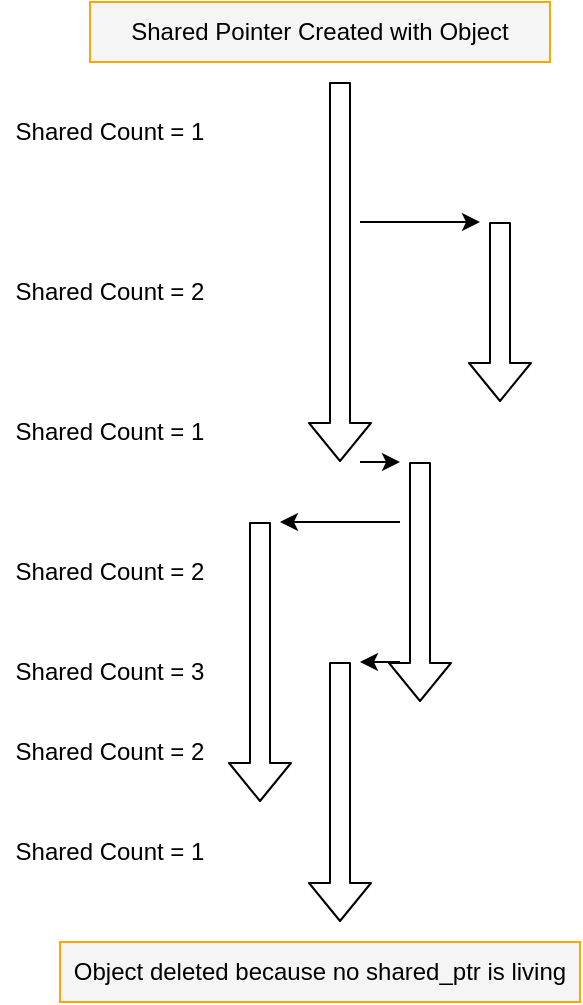 <mxfile>
    <diagram id="l5TyE0StQbfqJdh3h95F" name="Shared Pointer">
        <mxGraphModel dx="336" dy="480" grid="1" gridSize="10" guides="1" tooltips="1" connect="1" arrows="1" fold="1" page="1" pageScale="1" pageWidth="2000" pageHeight="2000" math="0" shadow="0">
            <root>
                <mxCell id="0"/>
                <mxCell id="1" parent="0"/>
                <mxCell id="2" value="" style="shape=flexArrow;endArrow=classic;html=1;" parent="1" edge="1">
                    <mxGeometry width="50" height="50" relative="1" as="geometry">
                        <mxPoint x="320" y="200" as="sourcePoint"/>
                        <mxPoint x="320" y="390" as="targetPoint"/>
                    </mxGeometry>
                </mxCell>
                <mxCell id="3" value="" style="shape=flexArrow;endArrow=classic;html=1;" parent="1" edge="1">
                    <mxGeometry width="50" height="50" relative="1" as="geometry">
                        <mxPoint x="360" y="390" as="sourcePoint"/>
                        <mxPoint x="360" y="510" as="targetPoint"/>
                    </mxGeometry>
                </mxCell>
                <mxCell id="4" value="" style="shape=flexArrow;endArrow=classic;html=1;" parent="1" edge="1">
                    <mxGeometry width="50" height="50" relative="1" as="geometry">
                        <mxPoint x="280" y="420" as="sourcePoint"/>
                        <mxPoint x="280" y="560" as="targetPoint"/>
                    </mxGeometry>
                </mxCell>
                <mxCell id="5" value="" style="shape=flexArrow;endArrow=classic;html=1;" parent="1" edge="1">
                    <mxGeometry width="50" height="50" relative="1" as="geometry">
                        <mxPoint x="320" y="490" as="sourcePoint"/>
                        <mxPoint x="320" y="620" as="targetPoint"/>
                    </mxGeometry>
                </mxCell>
                <mxCell id="6" value="" style="shape=flexArrow;endArrow=classic;html=1;" parent="1" edge="1">
                    <mxGeometry width="50" height="50" relative="1" as="geometry">
                        <mxPoint x="400" y="270" as="sourcePoint"/>
                        <mxPoint x="400" y="360" as="targetPoint"/>
                    </mxGeometry>
                </mxCell>
                <mxCell id="7" value="" style="endArrow=classic;html=1;" parent="1" edge="1">
                    <mxGeometry width="50" height="50" relative="1" as="geometry">
                        <mxPoint x="330" y="270" as="sourcePoint"/>
                        <mxPoint x="390" y="270" as="targetPoint"/>
                    </mxGeometry>
                </mxCell>
                <mxCell id="8" value="" style="endArrow=classic;html=1;" parent="1" edge="1">
                    <mxGeometry width="50" height="50" relative="1" as="geometry">
                        <mxPoint x="330" y="390" as="sourcePoint"/>
                        <mxPoint x="350" y="390" as="targetPoint"/>
                    </mxGeometry>
                </mxCell>
                <mxCell id="9" value="" style="endArrow=classic;html=1;" parent="1" edge="1">
                    <mxGeometry width="50" height="50" relative="1" as="geometry">
                        <mxPoint x="350" y="420" as="sourcePoint"/>
                        <mxPoint x="290" y="420" as="targetPoint"/>
                    </mxGeometry>
                </mxCell>
                <mxCell id="10" value="" style="endArrow=classic;html=1;" parent="1" edge="1">
                    <mxGeometry width="50" height="50" relative="1" as="geometry">
                        <mxPoint x="350" y="490" as="sourcePoint"/>
                        <mxPoint x="330" y="490" as="targetPoint"/>
                    </mxGeometry>
                </mxCell>
                <mxCell id="11" value="Shared Count = 1" style="text;html=1;strokeColor=none;fillColor=none;align=center;verticalAlign=middle;whiteSpace=wrap;rounded=0;" parent="1" vertex="1">
                    <mxGeometry x="150" y="210" width="110" height="30" as="geometry"/>
                </mxCell>
                <mxCell id="12" value="Shared Count = 2" style="text;html=1;strokeColor=none;fillColor=none;align=center;verticalAlign=middle;whiteSpace=wrap;rounded=0;" parent="1" vertex="1">
                    <mxGeometry x="150" y="290" width="110" height="30" as="geometry"/>
                </mxCell>
                <mxCell id="13" value="Shared Count = 1" style="text;html=1;strokeColor=none;fillColor=none;align=center;verticalAlign=middle;whiteSpace=wrap;rounded=0;" parent="1" vertex="1">
                    <mxGeometry x="150" y="360" width="110" height="30" as="geometry"/>
                </mxCell>
                <mxCell id="14" value="Shared Count = 2" style="text;html=1;strokeColor=none;fillColor=none;align=center;verticalAlign=middle;whiteSpace=wrap;rounded=0;" parent="1" vertex="1">
                    <mxGeometry x="150" y="430" width="110" height="30" as="geometry"/>
                </mxCell>
                <mxCell id="15" value="Shared Count = 3" style="text;html=1;strokeColor=none;fillColor=none;align=center;verticalAlign=middle;whiteSpace=wrap;rounded=0;" parent="1" vertex="1">
                    <mxGeometry x="150" y="480" width="110" height="30" as="geometry"/>
                </mxCell>
                <mxCell id="16" value="Shared Count = 2" style="text;html=1;strokeColor=none;fillColor=none;align=center;verticalAlign=middle;whiteSpace=wrap;rounded=0;" parent="1" vertex="1">
                    <mxGeometry x="150" y="520" width="110" height="30" as="geometry"/>
                </mxCell>
                <mxCell id="17" value="Shared Count = 1" style="text;html=1;strokeColor=none;fillColor=none;align=center;verticalAlign=middle;whiteSpace=wrap;rounded=0;" parent="1" vertex="1">
                    <mxGeometry x="150" y="570" width="110" height="30" as="geometry"/>
                </mxCell>
                <mxCell id="18" value="Shared Pointer Created with Object" style="text;html=1;strokeColor=orange;fillColor=whitesmoke;align=center;verticalAlign=middle;whiteSpace=wrap;rounded=0;" parent="1" vertex="1">
                    <mxGeometry x="195" y="160" width="230" height="30" as="geometry"/>
                </mxCell>
                <mxCell id="19" value="Object deleted because no shared_ptr is living" style="text;html=1;strokeColor=orange;fillColor=whitesmoke;align=center;verticalAlign=middle;whiteSpace=wrap;rounded=0;" parent="1" vertex="1">
                    <mxGeometry x="180" y="630" width="260" height="30" as="geometry"/>
                </mxCell>
            </root>
        </mxGraphModel>
    </diagram>
    <diagram id="dv9z0N9IK3uavAj7oT-v" name="Shared Pointer Layout">
        <mxGraphModel dx="540" dy="807" grid="1" gridSize="10" guides="1" tooltips="1" connect="1" arrows="1" fold="1" page="1" pageScale="1" pageWidth="2000" pageHeight="2000" math="0" shadow="0">
            <root>
                <mxCell id="omAT3iVrZeCdg1zZlvXu-0"/>
                <mxCell id="omAT3iVrZeCdg1zZlvXu-1" parent="omAT3iVrZeCdg1zZlvXu-0"/>
                <mxCell id="omAT3iVrZeCdg1zZlvXu-2" value="" style="rounded=0;whiteSpace=wrap;html=1;" parent="omAT3iVrZeCdg1zZlvXu-1" vertex="1">
                    <mxGeometry x="120" y="200" width="80" height="280" as="geometry"/>
                </mxCell>
                <mxCell id="omAT3iVrZeCdg1zZlvXu-3" value="Stack" style="text;html=1;strokeColor=none;fillColor=none;align=center;verticalAlign=middle;whiteSpace=wrap;rounded=0;" parent="omAT3iVrZeCdg1zZlvXu-1" vertex="1">
                    <mxGeometry x="130" y="160" width="60" height="30" as="geometry"/>
                </mxCell>
                <mxCell id="omAT3iVrZeCdg1zZlvXu-4" value="" style="whiteSpace=wrap;html=1;aspect=fixed;" parent="omAT3iVrZeCdg1zZlvXu-1" vertex="1">
                    <mxGeometry x="240" y="200" width="280" height="280" as="geometry"/>
                </mxCell>
                <mxCell id="omAT3iVrZeCdg1zZlvXu-5" value="Heap" style="text;html=1;strokeColor=none;fillColor=none;align=center;verticalAlign=middle;whiteSpace=wrap;rounded=0;" parent="omAT3iVrZeCdg1zZlvXu-1" vertex="1">
                    <mxGeometry x="350" y="160" width="60" height="30" as="geometry"/>
                </mxCell>
                <mxCell id="omAT3iVrZeCdg1zZlvXu-7" value="CB" style="rounded=0;whiteSpace=wrap;html=1;fillColor=#CCE5FF;" parent="omAT3iVrZeCdg1zZlvXu-1" vertex="1">
                    <mxGeometry x="280" y="230" width="50" height="30" as="geometry"/>
                </mxCell>
                <mxCell id="omAT3iVrZeCdg1zZlvXu-8" value="OBJ" style="rounded=0;whiteSpace=wrap;html=1;fillColor=#E6FFCC;" parent="omAT3iVrZeCdg1zZlvXu-1" vertex="1">
                    <mxGeometry x="280" y="260" width="50" height="70" as="geometry"/>
                </mxCell>
                <mxCell id="omAT3iVrZeCdg1zZlvXu-9" value="CB" style="rounded=0;whiteSpace=wrap;html=1;strokeColor=#000000;fillColor=#CCE5FF;" parent="omAT3iVrZeCdg1zZlvXu-1" vertex="1">
                    <mxGeometry x="410" y="340" width="50" height="30" as="geometry"/>
                </mxCell>
                <mxCell id="omAT3iVrZeCdg1zZlvXu-10" value="OBJ" style="rounded=0;whiteSpace=wrap;html=1;fillColor=#E6FFCC;" parent="omAT3iVrZeCdg1zZlvXu-1" vertex="1">
                    <mxGeometry x="410" y="390" width="50" height="70" as="geometry"/>
                </mxCell>
                <mxCell id="omAT3iVrZeCdg1zZlvXu-11" value="pCB" style="rounded=0;whiteSpace=wrap;html=1;" parent="omAT3iVrZeCdg1zZlvXu-1" vertex="1">
                    <mxGeometry x="135" y="250" width="50" height="20" as="geometry"/>
                </mxCell>
                <mxCell id="omAT3iVrZeCdg1zZlvXu-20" style="edgeStyle=none;html=1;exitX=1;exitY=0.5;exitDx=0;exitDy=0;" parent="omAT3iVrZeCdg1zZlvXu-1" source="omAT3iVrZeCdg1zZlvXu-12" target="omAT3iVrZeCdg1zZlvXu-9" edge="1">
                    <mxGeometry relative="1" as="geometry"/>
                </mxCell>
                <mxCell id="omAT3iVrZeCdg1zZlvXu-12" value="pCB" style="rounded=0;whiteSpace=wrap;html=1;" parent="omAT3iVrZeCdg1zZlvXu-1" vertex="1">
                    <mxGeometry x="135" y="330" width="50" height="20" as="geometry"/>
                </mxCell>
                <mxCell id="omAT3iVrZeCdg1zZlvXu-18" style="edgeStyle=none;html=1;exitX=1;exitY=0.5;exitDx=0;exitDy=0;entryX=0;entryY=0.5;entryDx=0;entryDy=0;" parent="omAT3iVrZeCdg1zZlvXu-1" source="omAT3iVrZeCdg1zZlvXu-13" target="omAT3iVrZeCdg1zZlvXu-8" edge="1">
                    <mxGeometry relative="1" as="geometry"/>
                </mxCell>
                <mxCell id="omAT3iVrZeCdg1zZlvXu-13" value="pObj" style="rounded=0;whiteSpace=wrap;html=1;" parent="omAT3iVrZeCdg1zZlvXu-1" vertex="1">
                    <mxGeometry x="135" y="270" width="50" height="20" as="geometry"/>
                </mxCell>
                <mxCell id="omAT3iVrZeCdg1zZlvXu-21" style="edgeStyle=none;html=1;exitX=1;exitY=0.5;exitDx=0;exitDy=0;entryX=0;entryY=0.5;entryDx=0;entryDy=0;" parent="omAT3iVrZeCdg1zZlvXu-1" source="omAT3iVrZeCdg1zZlvXu-14" target="omAT3iVrZeCdg1zZlvXu-10" edge="1">
                    <mxGeometry relative="1" as="geometry"/>
                </mxCell>
                <mxCell id="omAT3iVrZeCdg1zZlvXu-14" value="pObj" style="rounded=0;whiteSpace=wrap;html=1;" parent="omAT3iVrZeCdg1zZlvXu-1" vertex="1">
                    <mxGeometry x="135" y="350" width="50" height="20" as="geometry"/>
                </mxCell>
                <mxCell id="omAT3iVrZeCdg1zZlvXu-15" value="" style="endArrow=classic;html=1;exitX=1;exitY=0.5;exitDx=0;exitDy=0;entryX=0;entryY=0.5;entryDx=0;entryDy=0;" parent="omAT3iVrZeCdg1zZlvXu-1" source="omAT3iVrZeCdg1zZlvXu-11" target="omAT3iVrZeCdg1zZlvXu-7" edge="1">
                    <mxGeometry width="50" height="50" relative="1" as="geometry">
                        <mxPoint x="280" y="310" as="sourcePoint"/>
                        <mxPoint x="330" y="260" as="targetPoint"/>
                    </mxGeometry>
                </mxCell>
                <mxCell id="omAT3iVrZeCdg1zZlvXu-16" value="spDog1/spDog2" style="text;html=1;strokeColor=none;fillColor=none;align=center;verticalAlign=middle;whiteSpace=wrap;rounded=0;" parent="omAT3iVrZeCdg1zZlvXu-1" vertex="1">
                    <mxGeometry x="18" y="336" width="86" height="30" as="geometry"/>
                </mxCell>
                <mxCell id="omAT3iVrZeCdg1zZlvXu-19" value="spDog3" style="text;html=1;strokeColor=none;fillColor=none;align=center;verticalAlign=middle;whiteSpace=wrap;rounded=0;" parent="omAT3iVrZeCdg1zZlvXu-1" vertex="1">
                    <mxGeometry x="36" y="256" width="60" height="30" as="geometry"/>
                </mxCell>
            </root>
        </mxGraphModel>
    </diagram>
    <diagram id="QdMByBTwNfCp7hIRL-UV" name="SPSamples">
        <mxGraphModel dx="540" dy="807" grid="1" gridSize="10" guides="1" tooltips="1" connect="1" arrows="1" fold="1" page="1" pageScale="1" pageWidth="2000" pageHeight="2000" math="0" shadow="0">
            <root>
                <mxCell id="TR1gWBNN9Oerh5BqCCmI-0"/>
                <mxCell id="TR1gWBNN9Oerh5BqCCmI-1" parent="TR1gWBNN9Oerh5BqCCmI-0"/>
                <mxCell id="TR1gWBNN9Oerh5BqCCmI-2" value="Sender" style="rounded=0;whiteSpace=wrap;html=1;" vertex="1" parent="TR1gWBNN9Oerh5BqCCmI-1">
                    <mxGeometry x="160" y="210" width="120" height="60" as="geometry"/>
                </mxCell>
                <mxCell id="TR1gWBNN9Oerh5BqCCmI-3" value="Receiver" style="rounded=0;whiteSpace=wrap;html=1;" vertex="1" parent="TR1gWBNN9Oerh5BqCCmI-1">
                    <mxGeometry x="160" y="400" width="120" height="60" as="geometry"/>
                </mxCell>
                <mxCell id="TR1gWBNN9Oerh5BqCCmI-4" value="" style="shape=flexArrow;endArrow=classic;html=1;exitX=0.5;exitY=1;exitDx=0;exitDy=0;entryX=0.5;entryY=0;entryDx=0;entryDy=0;" edge="1" parent="TR1gWBNN9Oerh5BqCCmI-1" source="TR1gWBNN9Oerh5BqCCmI-2" target="TR1gWBNN9Oerh5BqCCmI-3">
                    <mxGeometry width="50" height="50" relative="1" as="geometry">
                        <mxPoint x="250" y="370" as="sourcePoint"/>
                        <mxPoint x="300" y="320" as="targetPoint"/>
                    </mxGeometry>
                </mxCell>
                <mxCell id="TR1gWBNN9Oerh5BqCCmI-5" value="MessageQueue" style="text;html=1;strokeColor=none;fillColor=none;align=center;verticalAlign=middle;whiteSpace=wrap;rounded=0;" vertex="1" parent="TR1gWBNN9Oerh5BqCCmI-1">
                    <mxGeometry x="250" y="320" width="60" height="30" as="geometry"/>
                </mxCell>
            </root>
        </mxGraphModel>
    </diagram>
</mxfile>